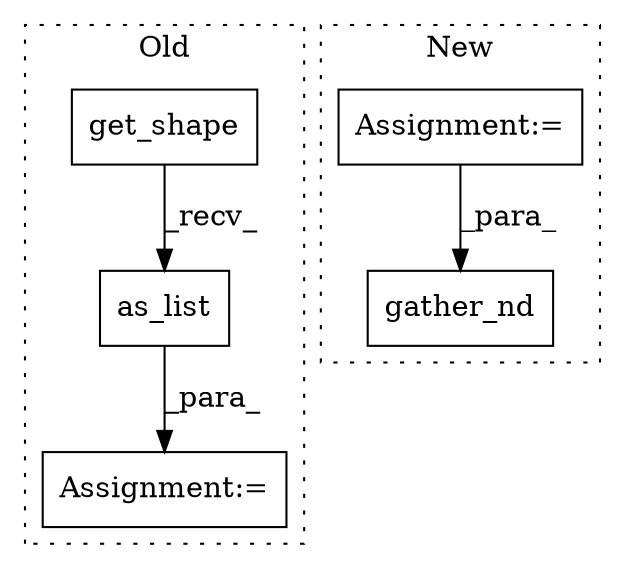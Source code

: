 digraph G {
subgraph cluster0 {
1 [label="get_shape" a="32" s="7214" l="11" shape="box"];
4 [label="Assignment:=" a="7" s="7194" l="1" shape="box"];
5 [label="as_list" a="32" s="7226" l="9" shape="box"];
label = "Old";
style="dotted";
}
subgraph cluster1 {
2 [label="gather_nd" a="32" s="6629,6693" l="10,1" shape="box"];
3 [label="Assignment:=" a="7" s="6283" l="1" shape="box"];
label = "New";
style="dotted";
}
1 -> 5 [label="_recv_"];
3 -> 2 [label="_para_"];
5 -> 4 [label="_para_"];
}